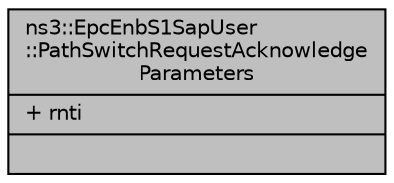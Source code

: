 digraph "ns3::EpcEnbS1SapUser::PathSwitchRequestAcknowledgeParameters"
{
  edge [fontname="Helvetica",fontsize="10",labelfontname="Helvetica",labelfontsize="10"];
  node [fontname="Helvetica",fontsize="10",shape=record];
  Node1 [label="{ns3::EpcEnbS1SapUser\l::PathSwitchRequestAcknowledge\lParameters\n|+ rnti\l|}",height=0.2,width=0.4,color="black", fillcolor="grey75", style="filled", fontcolor="black"];
}
